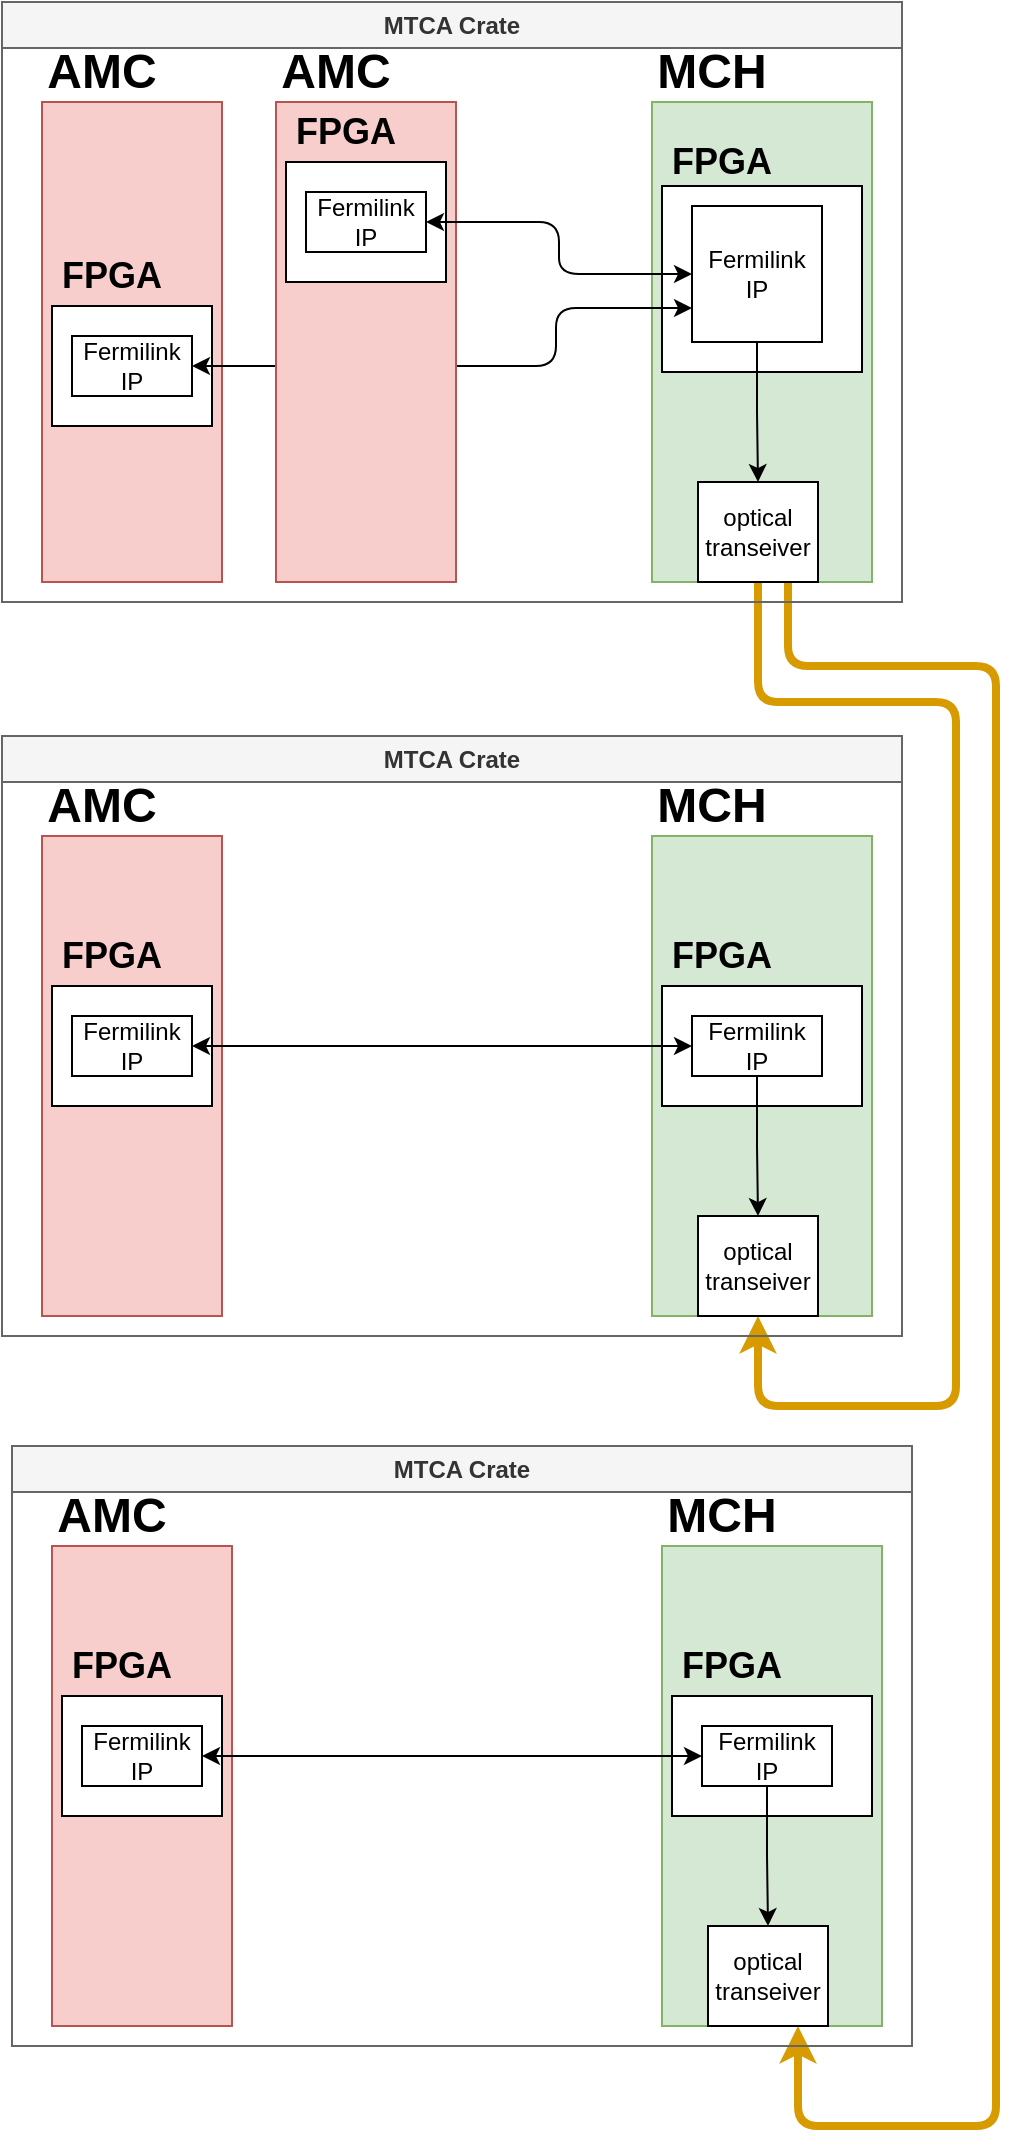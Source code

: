 <mxfile version="24.3.1" type="github">
  <diagram name="Page-1" id="wDp5sFN9sV6duu0swdFR">
    <mxGraphModel dx="1764" dy="1009" grid="1" gridSize="10" guides="1" tooltips="1" connect="1" arrows="1" fold="1" page="1" pageScale="1" pageWidth="850" pageHeight="1100" math="0" shadow="0">
      <root>
        <mxCell id="0" />
        <mxCell id="1" parent="0" />
        <mxCell id="otOBwHmtKOfgYBcl1keT-2" value="" style="rounded=0;whiteSpace=wrap;html=1;fillColor=#f8cecc;strokeColor=#b85450;" vertex="1" parent="1">
          <mxGeometry x="33" y="58" width="90" height="240" as="geometry" />
        </mxCell>
        <mxCell id="otOBwHmtKOfgYBcl1keT-9" value="" style="rounded=0;whiteSpace=wrap;html=1;" vertex="1" parent="1">
          <mxGeometry x="38" y="160" width="80" height="60" as="geometry" />
        </mxCell>
        <mxCell id="otOBwHmtKOfgYBcl1keT-1" value="" style="rounded=0;whiteSpace=wrap;html=1;fillColor=#d5e8d4;strokeColor=#82b366;" vertex="1" parent="1">
          <mxGeometry x="338" y="58" width="110" height="240" as="geometry" />
        </mxCell>
        <mxCell id="otOBwHmtKOfgYBcl1keT-8" value="" style="rounded=0;whiteSpace=wrap;html=1;" vertex="1" parent="1">
          <mxGeometry x="343" y="100" width="100" height="93" as="geometry" />
        </mxCell>
        <mxCell id="otOBwHmtKOfgYBcl1keT-3" value="&lt;h1&gt;AMC&lt;/h1&gt;" style="text;html=1;align=center;verticalAlign=middle;whiteSpace=wrap;rounded=0;" vertex="1" parent="1">
          <mxGeometry x="33" y="28" width="60" height="30" as="geometry" />
        </mxCell>
        <mxCell id="otOBwHmtKOfgYBcl1keT-4" value="&lt;h1&gt;MCH&lt;/h1&gt;" style="text;html=1;align=center;verticalAlign=middle;whiteSpace=wrap;rounded=0;" vertex="1" parent="1">
          <mxGeometry x="338" y="28" width="60" height="30" as="geometry" />
        </mxCell>
        <mxCell id="otOBwHmtKOfgYBcl1keT-13" style="edgeStyle=orthogonalEdgeStyle;rounded=0;orthogonalLoop=1;jettySize=auto;html=1;exitX=0.5;exitY=1;exitDx=0;exitDy=0;" edge="1" parent="1" source="otOBwHmtKOfgYBcl1keT-5" target="otOBwHmtKOfgYBcl1keT-6">
          <mxGeometry relative="1" as="geometry" />
        </mxCell>
        <mxCell id="otOBwHmtKOfgYBcl1keT-5" value="Fermilink IP" style="rounded=0;whiteSpace=wrap;html=1;" vertex="1" parent="1">
          <mxGeometry x="358" y="110" width="65" height="68" as="geometry" />
        </mxCell>
        <mxCell id="otOBwHmtKOfgYBcl1keT-30" style="edgeStyle=orthogonalEdgeStyle;rounded=1;orthogonalLoop=1;jettySize=auto;html=1;exitX=0.5;exitY=1;exitDx=0;exitDy=0;entryX=0.5;entryY=1;entryDx=0;entryDy=0;curved=0;fillColor=#ffe6cc;strokeColor=#d79b00;strokeWidth=4;" edge="1" parent="1" source="otOBwHmtKOfgYBcl1keT-6" target="otOBwHmtKOfgYBcl1keT-24">
          <mxGeometry relative="1" as="geometry">
            <Array as="points">
              <mxPoint x="391" y="358" />
              <mxPoint x="490" y="358" />
              <mxPoint x="490" y="710" />
              <mxPoint x="391" y="710" />
            </Array>
          </mxGeometry>
        </mxCell>
        <mxCell id="otOBwHmtKOfgYBcl1keT-45" style="edgeStyle=orthogonalEdgeStyle;rounded=1;orthogonalLoop=1;jettySize=auto;html=1;exitX=0.75;exitY=1;exitDx=0;exitDy=0;entryX=0.75;entryY=1;entryDx=0;entryDy=0;curved=0;fillColor=#ffe6cc;strokeColor=#d79b00;strokeWidth=4;" edge="1" parent="1" source="otOBwHmtKOfgYBcl1keT-6" target="otOBwHmtKOfgYBcl1keT-39">
          <mxGeometry relative="1" as="geometry">
            <Array as="points">
              <mxPoint x="406" y="340" />
              <mxPoint x="510" y="340" />
              <mxPoint x="510" y="1070" />
              <mxPoint x="411" y="1070" />
            </Array>
          </mxGeometry>
        </mxCell>
        <mxCell id="otOBwHmtKOfgYBcl1keT-6" value="optical&lt;br&gt;transeiver" style="rounded=0;whiteSpace=wrap;html=1;" vertex="1" parent="1">
          <mxGeometry x="361" y="248" width="60" height="50" as="geometry" />
        </mxCell>
        <mxCell id="otOBwHmtKOfgYBcl1keT-12" style="edgeStyle=orthogonalEdgeStyle;rounded=1;orthogonalLoop=1;jettySize=auto;html=1;exitX=1;exitY=0.5;exitDx=0;exitDy=0;startArrow=classic;startFill=1;entryX=0;entryY=0.75;entryDx=0;entryDy=0;curved=0;" edge="1" parent="1" source="otOBwHmtKOfgYBcl1keT-7" target="otOBwHmtKOfgYBcl1keT-5">
          <mxGeometry relative="1" as="geometry">
            <mxPoint x="360" y="160" as="targetPoint" />
            <Array as="points">
              <mxPoint x="290" y="190" />
              <mxPoint x="290" y="161" />
            </Array>
          </mxGeometry>
        </mxCell>
        <mxCell id="otOBwHmtKOfgYBcl1keT-7" value="Fermilink IP" style="rounded=0;whiteSpace=wrap;html=1;" vertex="1" parent="1">
          <mxGeometry x="48" y="175" width="60" height="30" as="geometry" />
        </mxCell>
        <mxCell id="otOBwHmtKOfgYBcl1keT-10" value="&lt;h2&gt;FPGA&lt;/h2&gt;" style="text;html=1;align=center;verticalAlign=middle;whiteSpace=wrap;rounded=0;" vertex="1" parent="1">
          <mxGeometry x="38" y="130" width="60" height="30" as="geometry" />
        </mxCell>
        <mxCell id="otOBwHmtKOfgYBcl1keT-11" value="&lt;h2&gt;FPGA&lt;/h2&gt;" style="text;html=1;align=center;verticalAlign=middle;whiteSpace=wrap;rounded=0;" vertex="1" parent="1">
          <mxGeometry x="343" y="73" width="60" height="30" as="geometry" />
        </mxCell>
        <mxCell id="otOBwHmtKOfgYBcl1keT-14" value="MTCA Crate" style="swimlane;whiteSpace=wrap;html=1;fillColor=#f5f5f5;fontColor=#333333;strokeColor=#666666;" vertex="1" parent="1">
          <mxGeometry x="13" y="8" width="450" height="300" as="geometry" />
        </mxCell>
        <mxCell id="otOBwHmtKOfgYBcl1keT-46" value="" style="rounded=0;whiteSpace=wrap;html=1;fillColor=#f8cecc;strokeColor=#b85450;" vertex="1" parent="otOBwHmtKOfgYBcl1keT-14">
          <mxGeometry x="137" y="50" width="90" height="240" as="geometry" />
        </mxCell>
        <mxCell id="otOBwHmtKOfgYBcl1keT-47" value="" style="rounded=0;whiteSpace=wrap;html=1;" vertex="1" parent="otOBwHmtKOfgYBcl1keT-14">
          <mxGeometry x="142" y="80" width="80" height="60" as="geometry" />
        </mxCell>
        <mxCell id="otOBwHmtKOfgYBcl1keT-48" value="&lt;h1&gt;AMC&lt;/h1&gt;" style="text;html=1;align=center;verticalAlign=middle;whiteSpace=wrap;rounded=0;" vertex="1" parent="otOBwHmtKOfgYBcl1keT-14">
          <mxGeometry x="137" y="20" width="60" height="30" as="geometry" />
        </mxCell>
        <mxCell id="otOBwHmtKOfgYBcl1keT-49" value="Fermilink IP" style="rounded=0;whiteSpace=wrap;html=1;" vertex="1" parent="otOBwHmtKOfgYBcl1keT-14">
          <mxGeometry x="152" y="95" width="60" height="30" as="geometry" />
        </mxCell>
        <mxCell id="otOBwHmtKOfgYBcl1keT-50" value="&lt;h2&gt;FPGA&lt;/h2&gt;" style="text;html=1;align=center;verticalAlign=middle;whiteSpace=wrap;rounded=0;" vertex="1" parent="otOBwHmtKOfgYBcl1keT-14">
          <mxGeometry x="142" y="50" width="60" height="30" as="geometry" />
        </mxCell>
        <mxCell id="otOBwHmtKOfgYBcl1keT-16" value="" style="rounded=0;whiteSpace=wrap;html=1;fillColor=#f8cecc;strokeColor=#b85450;" vertex="1" parent="1">
          <mxGeometry x="33" y="425" width="90" height="240" as="geometry" />
        </mxCell>
        <mxCell id="otOBwHmtKOfgYBcl1keT-17" value="" style="rounded=0;whiteSpace=wrap;html=1;" vertex="1" parent="1">
          <mxGeometry x="38" y="500" width="80" height="60" as="geometry" />
        </mxCell>
        <mxCell id="otOBwHmtKOfgYBcl1keT-18" value="" style="rounded=0;whiteSpace=wrap;html=1;fillColor=#d5e8d4;strokeColor=#82b366;" vertex="1" parent="1">
          <mxGeometry x="338" y="425" width="110" height="240" as="geometry" />
        </mxCell>
        <mxCell id="otOBwHmtKOfgYBcl1keT-19" value="" style="rounded=0;whiteSpace=wrap;html=1;" vertex="1" parent="1">
          <mxGeometry x="343" y="500" width="100" height="60" as="geometry" />
        </mxCell>
        <mxCell id="otOBwHmtKOfgYBcl1keT-20" value="&lt;h1&gt;AMC&lt;/h1&gt;" style="text;html=1;align=center;verticalAlign=middle;whiteSpace=wrap;rounded=0;" vertex="1" parent="1">
          <mxGeometry x="33" y="395" width="60" height="30" as="geometry" />
        </mxCell>
        <mxCell id="otOBwHmtKOfgYBcl1keT-21" value="&lt;h1&gt;MCH&lt;/h1&gt;" style="text;html=1;align=center;verticalAlign=middle;whiteSpace=wrap;rounded=0;" vertex="1" parent="1">
          <mxGeometry x="338" y="395" width="60" height="30" as="geometry" />
        </mxCell>
        <mxCell id="otOBwHmtKOfgYBcl1keT-22" style="edgeStyle=orthogonalEdgeStyle;rounded=0;orthogonalLoop=1;jettySize=auto;html=1;exitX=0.5;exitY=1;exitDx=0;exitDy=0;" edge="1" parent="1" source="otOBwHmtKOfgYBcl1keT-23" target="otOBwHmtKOfgYBcl1keT-24">
          <mxGeometry relative="1" as="geometry" />
        </mxCell>
        <mxCell id="otOBwHmtKOfgYBcl1keT-23" value="Fermilink IP" style="rounded=0;whiteSpace=wrap;html=1;" vertex="1" parent="1">
          <mxGeometry x="358" y="515" width="65" height="30" as="geometry" />
        </mxCell>
        <mxCell id="otOBwHmtKOfgYBcl1keT-24" value="optical&lt;br&gt;transeiver" style="rounded=0;whiteSpace=wrap;html=1;" vertex="1" parent="1">
          <mxGeometry x="361" y="615" width="60" height="50" as="geometry" />
        </mxCell>
        <mxCell id="otOBwHmtKOfgYBcl1keT-25" style="edgeStyle=orthogonalEdgeStyle;rounded=0;orthogonalLoop=1;jettySize=auto;html=1;exitX=1;exitY=0.5;exitDx=0;exitDy=0;entryX=0;entryY=0.5;entryDx=0;entryDy=0;startArrow=classic;startFill=1;" edge="1" parent="1" source="otOBwHmtKOfgYBcl1keT-26" target="otOBwHmtKOfgYBcl1keT-23">
          <mxGeometry relative="1" as="geometry" />
        </mxCell>
        <mxCell id="otOBwHmtKOfgYBcl1keT-26" value="Fermilink IP" style="rounded=0;whiteSpace=wrap;html=1;" vertex="1" parent="1">
          <mxGeometry x="48" y="515" width="60" height="30" as="geometry" />
        </mxCell>
        <mxCell id="otOBwHmtKOfgYBcl1keT-27" value="&lt;h2&gt;FPGA&lt;/h2&gt;" style="text;html=1;align=center;verticalAlign=middle;whiteSpace=wrap;rounded=0;" vertex="1" parent="1">
          <mxGeometry x="38" y="470" width="60" height="30" as="geometry" />
        </mxCell>
        <mxCell id="otOBwHmtKOfgYBcl1keT-28" value="&lt;h2&gt;FPGA&lt;/h2&gt;" style="text;html=1;align=center;verticalAlign=middle;whiteSpace=wrap;rounded=0;" vertex="1" parent="1">
          <mxGeometry x="343" y="470" width="60" height="30" as="geometry" />
        </mxCell>
        <mxCell id="otOBwHmtKOfgYBcl1keT-29" value="MTCA Crate" style="swimlane;whiteSpace=wrap;html=1;fillColor=#f5f5f5;fontColor=#333333;strokeColor=#666666;" vertex="1" parent="1">
          <mxGeometry x="13" y="375" width="450" height="300" as="geometry" />
        </mxCell>
        <mxCell id="otOBwHmtKOfgYBcl1keT-31" value="" style="rounded=0;whiteSpace=wrap;html=1;fillColor=#f8cecc;strokeColor=#b85450;" vertex="1" parent="1">
          <mxGeometry x="38" y="780" width="90" height="240" as="geometry" />
        </mxCell>
        <mxCell id="otOBwHmtKOfgYBcl1keT-32" value="" style="rounded=0;whiteSpace=wrap;html=1;" vertex="1" parent="1">
          <mxGeometry x="43" y="855" width="80" height="60" as="geometry" />
        </mxCell>
        <mxCell id="otOBwHmtKOfgYBcl1keT-33" value="" style="rounded=0;whiteSpace=wrap;html=1;fillColor=#d5e8d4;strokeColor=#82b366;" vertex="1" parent="1">
          <mxGeometry x="343" y="780" width="110" height="240" as="geometry" />
        </mxCell>
        <mxCell id="otOBwHmtKOfgYBcl1keT-34" value="" style="rounded=0;whiteSpace=wrap;html=1;" vertex="1" parent="1">
          <mxGeometry x="348" y="855" width="100" height="60" as="geometry" />
        </mxCell>
        <mxCell id="otOBwHmtKOfgYBcl1keT-35" value="&lt;h1&gt;AMC&lt;/h1&gt;" style="text;html=1;align=center;verticalAlign=middle;whiteSpace=wrap;rounded=0;" vertex="1" parent="1">
          <mxGeometry x="38" y="750" width="60" height="30" as="geometry" />
        </mxCell>
        <mxCell id="otOBwHmtKOfgYBcl1keT-36" value="&lt;h1&gt;MCH&lt;/h1&gt;" style="text;html=1;align=center;verticalAlign=middle;whiteSpace=wrap;rounded=0;" vertex="1" parent="1">
          <mxGeometry x="343" y="750" width="60" height="30" as="geometry" />
        </mxCell>
        <mxCell id="otOBwHmtKOfgYBcl1keT-37" style="edgeStyle=orthogonalEdgeStyle;rounded=0;orthogonalLoop=1;jettySize=auto;html=1;exitX=0.5;exitY=1;exitDx=0;exitDy=0;" edge="1" parent="1" source="otOBwHmtKOfgYBcl1keT-38" target="otOBwHmtKOfgYBcl1keT-39">
          <mxGeometry relative="1" as="geometry" />
        </mxCell>
        <mxCell id="otOBwHmtKOfgYBcl1keT-38" value="Fermilink IP" style="rounded=0;whiteSpace=wrap;html=1;" vertex="1" parent="1">
          <mxGeometry x="363" y="870" width="65" height="30" as="geometry" />
        </mxCell>
        <mxCell id="otOBwHmtKOfgYBcl1keT-39" value="optical&lt;br&gt;transeiver" style="rounded=0;whiteSpace=wrap;html=1;" vertex="1" parent="1">
          <mxGeometry x="366" y="970" width="60" height="50" as="geometry" />
        </mxCell>
        <mxCell id="otOBwHmtKOfgYBcl1keT-40" style="edgeStyle=orthogonalEdgeStyle;rounded=0;orthogonalLoop=1;jettySize=auto;html=1;exitX=1;exitY=0.5;exitDx=0;exitDy=0;entryX=0;entryY=0.5;entryDx=0;entryDy=0;startArrow=classic;startFill=1;" edge="1" parent="1" source="otOBwHmtKOfgYBcl1keT-41" target="otOBwHmtKOfgYBcl1keT-38">
          <mxGeometry relative="1" as="geometry" />
        </mxCell>
        <mxCell id="otOBwHmtKOfgYBcl1keT-41" value="Fermilink IP" style="rounded=0;whiteSpace=wrap;html=1;" vertex="1" parent="1">
          <mxGeometry x="53" y="870" width="60" height="30" as="geometry" />
        </mxCell>
        <mxCell id="otOBwHmtKOfgYBcl1keT-42" value="&lt;h2&gt;FPGA&lt;/h2&gt;" style="text;html=1;align=center;verticalAlign=middle;whiteSpace=wrap;rounded=0;" vertex="1" parent="1">
          <mxGeometry x="43" y="825" width="60" height="30" as="geometry" />
        </mxCell>
        <mxCell id="otOBwHmtKOfgYBcl1keT-43" value="&lt;h2&gt;FPGA&lt;/h2&gt;" style="text;html=1;align=center;verticalAlign=middle;whiteSpace=wrap;rounded=0;" vertex="1" parent="1">
          <mxGeometry x="348" y="825" width="60" height="30" as="geometry" />
        </mxCell>
        <mxCell id="otOBwHmtKOfgYBcl1keT-44" value="MTCA Crate" style="swimlane;whiteSpace=wrap;html=1;fillColor=#f5f5f5;fontColor=#333333;strokeColor=#666666;" vertex="1" parent="1">
          <mxGeometry x="18" y="730" width="450" height="300" as="geometry" />
        </mxCell>
        <mxCell id="otOBwHmtKOfgYBcl1keT-51" style="edgeStyle=orthogonalEdgeStyle;rounded=1;orthogonalLoop=1;jettySize=auto;html=1;exitX=1;exitY=0.5;exitDx=0;exitDy=0;entryX=0;entryY=0.5;entryDx=0;entryDy=0;curved=0;startArrow=classic;startFill=1;" edge="1" parent="1" source="otOBwHmtKOfgYBcl1keT-49" target="otOBwHmtKOfgYBcl1keT-5">
          <mxGeometry relative="1" as="geometry" />
        </mxCell>
      </root>
    </mxGraphModel>
  </diagram>
</mxfile>
